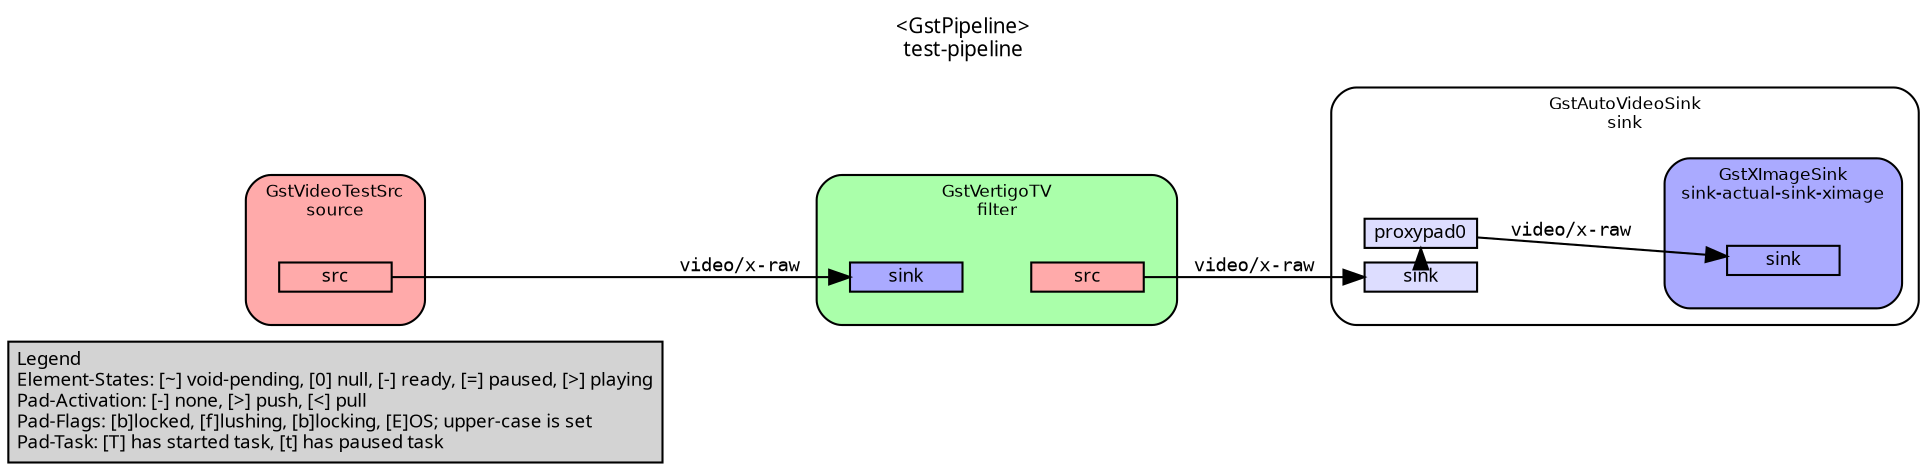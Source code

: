 digraph pipeline {
  rankdir=LR;
  fontname="sans";
  fontsize="10";
  labelloc=t;
  nodesep=.1;
  ranksep=.2;
  label="<GstPipeline>\ntest-pipeline";
  node [style="filled,rounded", shape=box, fontsize="9", fontname="sans", margin="0.0,0.0"];
  edge [labelfontsize="6", fontsize="9", fontname="monospace"];
  
  legend [
    pos="0,0!",
    margin="0.05,0.05",
    style="filled",
    label="Legend\lElement-States: [~] void-pending, [0] null, [-] ready, [=] paused, [>] playing\lPad-Activation: [-] none, [>] push, [<] pull\lPad-Flags: [b]locked, [f]lushing, [b]locking, [E]OS; upper-case is set\lPad-Task: [T] has started task, [t] has paused task\l",
  ];
  subgraph cluster_sink_0x55725599f060 {
    fontname="Bitstream Vera Sans";
    fontsize="8";
    style="filled,rounded";
    color=black;
    label="GstAutoVideoSink\nsink";
    subgraph cluster_sink_0x55725599f060_sink {
      label="";
      style="invis";
      _proxypad0_0x5572559a40b0 [color=black, fillcolor="#ddddff", label="proxypad0", height="0.2", style="filled,solid"];
    sink_0x55725599f060_sink_0x5572559a21f0 -> _proxypad0_0x5572559a40b0 [style=dashed, minlen=0]
      sink_0x55725599f060_sink_0x5572559a21f0 [color=black, fillcolor="#ddddff", label="sink", height="0.2", style="filled,solid"];
    }

    fillcolor="#ffffff";
    subgraph cluster_sink_actual_sink_ximage_0x5572559ece10 {
      fontname="Bitstream Vera Sans";
      fontsize="8";
      style="filled,rounded";
      color=black;
      label="GstXImageSink\nsink-actual-sink-ximage";
      subgraph cluster_sink_actual_sink_ximage_0x5572559ece10_sink {
        label="";
        style="invis";
        sink_actual_sink_ximage_0x5572559ece10_sink_0x55725599afa0 [color=black, fillcolor="#aaaaff", label="sink", height="0.2", style="filled,solid"];
      }

      fillcolor="#aaaaff";
    }

    _proxypad0_0x5572559a40b0 -> sink_actual_sink_ximage_0x5572559ece10_sink_0x55725599afa0 [label="video/x-raw"]
  }

  subgraph cluster_filter_0x55725599cd50 {
    fontname="Bitstream Vera Sans";
    fontsize="8";
    style="filled,rounded";
    color=black;
    label="GstVertigoTV\nfilter";
    subgraph cluster_filter_0x55725599cd50_sink {
      label="";
      style="invis";
      filter_0x55725599cd50_sink_0x55725599a410 [color=black, fillcolor="#aaaaff", label="sink", height="0.2", style="filled,solid"];
    }

    subgraph cluster_filter_0x55725599cd50_src {
      label="";
      style="invis";
      filter_0x55725599cd50_src_0x55725599a660 [color=black, fillcolor="#ffaaaa", label="src", height="0.2", style="filled,solid"];
    }

    filter_0x55725599cd50_sink_0x55725599a410 -> filter_0x55725599cd50_src_0x55725599a660 [style="invis"];
    fillcolor="#aaffaa";
  }

  filter_0x55725599cd50_src_0x55725599a660 -> sink_0x55725599f060_sink_0x5572559a21f0 [label="video/x-raw"]
  subgraph cluster_source_0x557255996fb0 {
    fontname="Bitstream Vera Sans";
    fontsize="8";
    style="filled,rounded";
    color=black;
    label="GstVideoTestSrc\nsource";
    subgraph cluster_source_0x557255996fb0_src {
      label="";
      style="invis";
      source_0x557255996fb0_src_0x55725599a1c0 [color=black, fillcolor="#ffaaaa", label="src", height="0.2", style="filled,solid"];
    }

    fillcolor="#ffaaaa";
  }

  source_0x557255996fb0_src_0x55725599a1c0 -> filter_0x55725599cd50_sink_0x55725599a410 [label="video/x-raw"]
}
